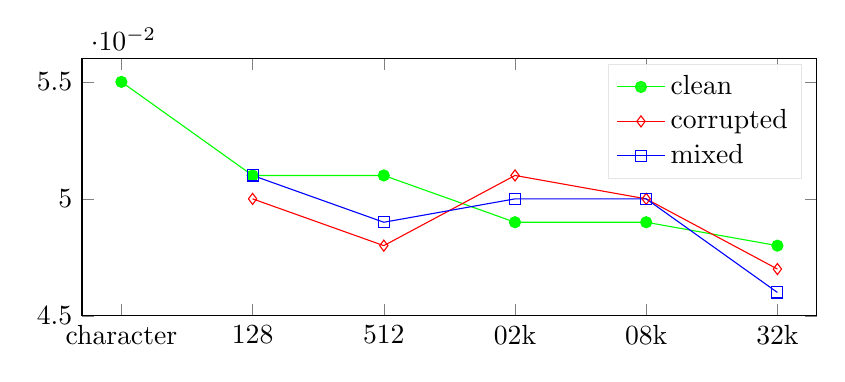 \begin{tikzpicture}
  \begin{axis}
    [
    legend cell align={left},
    legend style={fill opacity=0.9, draw opacity=1, text opacity=1, draw=white!90.0!black},
      width      = 0.90\textwidth,
      height     = 0.40\textwidth,
      xmax       =  5.3,
      xmin       = -0.3,
      ymax       =  0.056,
      ymin       = 0.045,
      xtick={0,1,2,3,4,5},
      xticklabels= {character,
128,
512,
02k,
08k,
32k},
    ]
    \addplot [color=green,mark=*]  table {
x y 
0 0.055
1 0.051
2 0.051
3 0.049
4 0.049
5 0.048  
};
\addlegendentry{clean}

\addplot [color=red,mark=diamond]  table {
	x y 
	1 0.05
	2 0.048
	3 0.051
	4 0.05
	5 0.047
};
\addlegendentry{corrupted}

\addplot [color=blue,mark=square]  table {
	x y 
	1 0.051
	2 0.049
	3 0.05
	4 0.05
	5 0.046
};
\addlegendentry{mixed}
    
  \end{axis}
 \end{tikzpicture}

